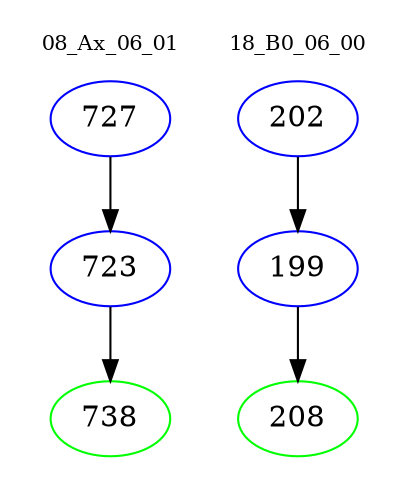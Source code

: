 digraph{
subgraph cluster_0 {
color = white
label = "08_Ax_06_01";
fontsize=10;
T0_727 [label="727", color="blue"]
T0_727 -> T0_723 [color="black"]
T0_723 [label="723", color="blue"]
T0_723 -> T0_738 [color="black"]
T0_738 [label="738", color="green"]
}
subgraph cluster_1 {
color = white
label = "18_B0_06_00";
fontsize=10;
T1_202 [label="202", color="blue"]
T1_202 -> T1_199 [color="black"]
T1_199 [label="199", color="blue"]
T1_199 -> T1_208 [color="black"]
T1_208 [label="208", color="green"]
}
}
